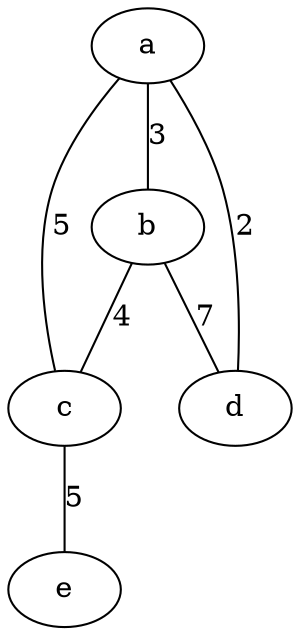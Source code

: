 graph G {
    /* Relationships */
    a -- b[label = 3];
    a -- c[label = 5];
    a-- d[label = 2];
    b-- d[label = 7];
    b--c[label=4];
    c--e[label=5];
}